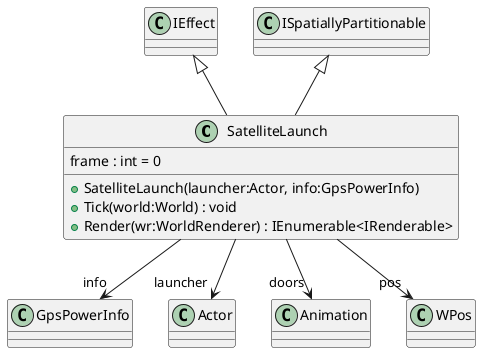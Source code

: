 @startuml
class SatelliteLaunch {
    frame : int = 0
    + SatelliteLaunch(launcher:Actor, info:GpsPowerInfo)
    + Tick(world:World) : void
    + Render(wr:WorldRenderer) : IEnumerable<IRenderable>
}
IEffect <|-- SatelliteLaunch
ISpatiallyPartitionable <|-- SatelliteLaunch
SatelliteLaunch --> "info" GpsPowerInfo
SatelliteLaunch --> "launcher" Actor
SatelliteLaunch --> "doors" Animation
SatelliteLaunch --> "pos" WPos
@enduml
